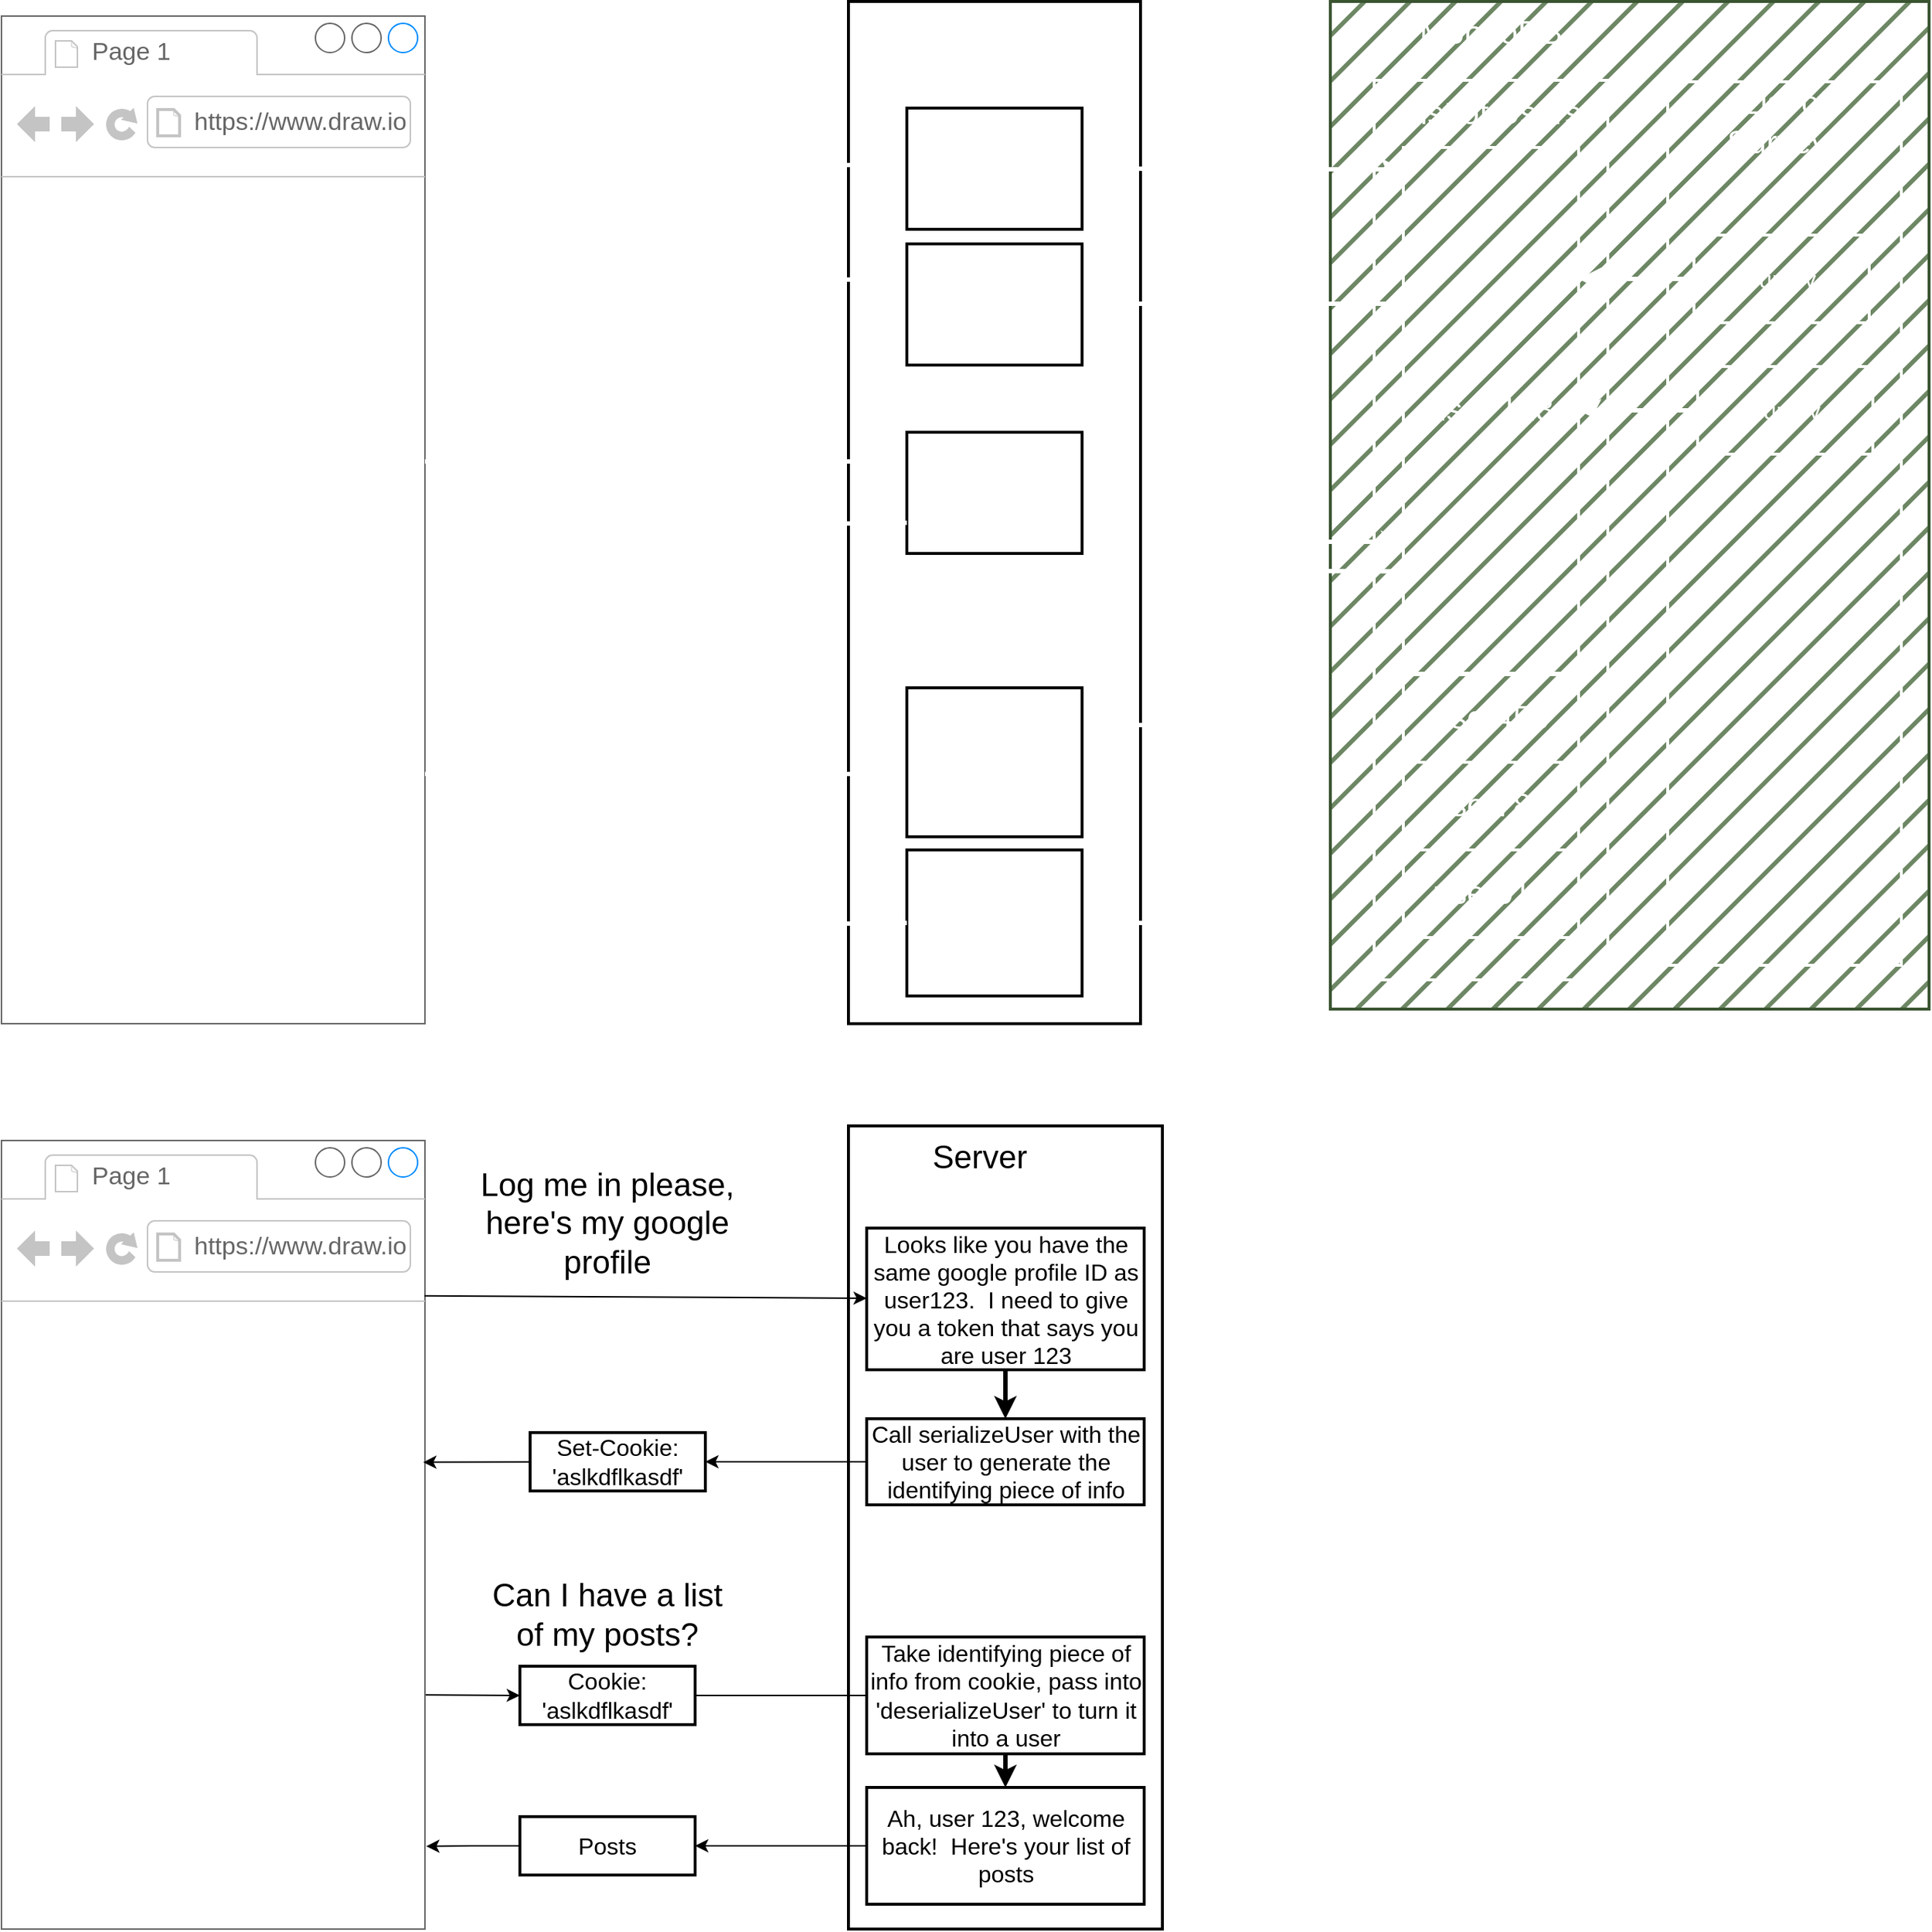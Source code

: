 <mxfile>
    <diagram id="04jFZDbdDH499fe-jz6K" name="Page-1">
        <mxGraphModel dx="1614" dy="792" grid="1" gridSize="10" guides="1" tooltips="1" connect="1" arrows="1" fold="1" page="1" pageScale="1" pageWidth="1169" pageHeight="827" math="0" shadow="0">
            <root>
                <mxCell id="0"/>
                <mxCell id="1" parent="0"/>
                <mxCell id="2" value="" style="rounded=0;whiteSpace=wrap;html=1;shadow=0;labelBackgroundColor=none;strokeColor=#3A5431;strokeWidth=2;fillColor=#6d8764;fontSize=22;fontColor=#ffffff;align=center;fillStyle=hatch;" parent="1" vertex="1">
                    <mxGeometry x="980" y="70" width="410" height="690" as="geometry"/>
                </mxCell>
                <mxCell id="3" value="" style="rounded=0;whiteSpace=wrap;html=1;shadow=0;labelBackgroundColor=none;strokeColor=#FFFFFF;strokeWidth=2;fillColor=none;fontSize=16;fontColor=#FFFFFF;align=center;" parent="1" vertex="1">
                    <mxGeometry x="1211" y="125" width="160" height="605" as="geometry"/>
                </mxCell>
                <mxCell id="4" value="List of Surveys" style="text;html=1;strokeColor=none;fillColor=none;align=center;verticalAlign=middle;whiteSpace=wrap;rounded=0;shadow=0;labelBackgroundColor=none;fontSize=22;fontColor=#FFFFFF;" parent="1" vertex="1">
                    <mxGeometry x="1229" y="143" width="125" height="20" as="geometry"/>
                </mxCell>
                <mxCell id="5" value="" style="rounded=0;whiteSpace=wrap;html=1;shadow=0;labelBackgroundColor=none;strokeColor=default;strokeWidth=2;fillColor=none;fontSize=22;fontColor=#FFFFFF;align=center;" parent="1" vertex="1">
                    <mxGeometry x="650" y="70" width="200" height="700" as="geometry"/>
                </mxCell>
                <mxCell id="6" value="" style="strokeWidth=1;shadow=0;dashed=0;align=center;html=1;shape=mxgraph.mockup.containers.browserWindow;rSize=0;fillColor=default;strokeColor=#666666;mainText=,;recursiveResize=0;rounded=0;labelBackgroundColor=none;fontSize=22;fontColor=#050505;" parent="1" vertex="1">
                    <mxGeometry x="70" y="80" width="290" height="690" as="geometry"/>
                </mxCell>
                <mxCell id="7" value="Page 1" style="strokeWidth=1;shadow=0;dashed=0;align=center;html=1;shape=mxgraph.mockup.containers.anchor;fontSize=17;fontColor=#666666;align=left;" parent="6" vertex="1">
                    <mxGeometry x="60" y="12" width="110" height="26" as="geometry"/>
                </mxCell>
                <mxCell id="8" value="https://www.draw.io" style="strokeWidth=1;shadow=0;dashed=0;align=center;html=1;shape=mxgraph.mockup.containers.anchor;rSize=0;fontSize=17;fontColor=#666666;align=left;" parent="6" vertex="1">
                    <mxGeometry x="130" y="60" width="250" height="26" as="geometry"/>
                </mxCell>
                <mxCell id="9" style="edgeStyle=orthogonalEdgeStyle;rounded=0;html=1;exitX=0;exitY=0.25;startArrow=classic;startFill=1;endArrow=none;endFill=0;jettySize=auto;orthogonalLoop=1;strokeColor=#FFFFFF;strokeWidth=3;fontSize=22;fontColor=#FFFFFF;" parent="1" edge="1">
                    <mxGeometry relative="1" as="geometry">
                        <mxPoint x="363" y="182" as="targetPoint"/>
                        <Array as="points">
                            <mxPoint x="363" y="182"/>
                        </Array>
                        <mxPoint x="690" y="182" as="sourcePoint"/>
                    </mxGeometry>
                </mxCell>
                <mxCell id="10" style="edgeStyle=orthogonalEdgeStyle;rounded=0;html=1;exitX=0;exitY=0.75;entryX=1;entryY=0.5;startArrow=none;startFill=0;endArrow=classic;endFill=1;jettySize=auto;orthogonalLoop=1;strokeColor=#FFFFFF;strokeWidth=3;fontSize=16;fontColor=#FFFFFF;" parent="1" target="15" edge="1">
                    <mxGeometry relative="1" as="geometry">
                        <mxPoint x="690" y="260" as="sourcePoint"/>
                    </mxGeometry>
                </mxCell>
                <mxCell id="11" value="Server" style="text;html=1;strokeColor=none;fillColor=none;align=center;verticalAlign=middle;whiteSpace=wrap;rounded=0;shadow=0;labelBackgroundColor=none;fontSize=22;fontColor=#FFFFFF;" parent="1" vertex="1">
                    <mxGeometry x="730" y="80" width="40" height="20" as="geometry"/>
                </mxCell>
                <mxCell id="12" value="Sign me up please. I just went to google, here's my profile" style="text;html=1;strokeColor=none;fillColor=none;align=center;verticalAlign=middle;whiteSpace=wrap;rounded=0;shadow=0;labelBackgroundColor=none;fontSize=22;fontColor=#FFFFFF;" parent="1" vertex="1">
                    <mxGeometry x="440" y="121" width="170" height="20" as="geometry"/>
                </mxCell>
                <mxCell id="13" value="Log me out please" style="text;html=1;strokeColor=none;fillColor=none;align=center;verticalAlign=middle;whiteSpace=wrap;rounded=0;shadow=0;labelBackgroundColor=none;fontSize=22;fontColor=#FFFFFF;" parent="1" vertex="1">
                    <mxGeometry x="445" y="345" width="170" height="20" as="geometry"/>
                </mxCell>
                <mxCell id="14" style="edgeStyle=orthogonalEdgeStyle;rounded=0;html=1;exitX=0;exitY=0.25;entryX=1.009;entryY=0.3;entryPerimeter=0;startArrow=none;startFill=0;endArrow=classic;endFill=1;jettySize=auto;orthogonalLoop=1;strokeColor=#FFFFFF;strokeWidth=3;fontSize=22;fontColor=#FFFFFF;" parent="1" source="15" edge="1">
                    <mxGeometry relative="1" as="geometry">
                        <mxPoint x="690" y="259" as="sourcePoint"/>
                        <mxPoint x="363" y="259" as="targetPoint"/>
                        <Array as="points">
                            <mxPoint x="480" y="259"/>
                        </Array>
                    </mxGeometry>
                </mxCell>
                <mxCell id="15" value="Set-Cookie: 'aslkdflkasdf'" style="rounded=0;whiteSpace=wrap;html=1;shadow=0;labelBackgroundColor=none;strokeColor=#FFFFFF;strokeWidth=2;fillColor=none;fontSize=16;fontColor=#FFFFFF;align=center;" parent="1" vertex="1">
                    <mxGeometry x="480" y="240" width="120" height="40" as="geometry"/>
                </mxCell>
                <mxCell id="16" value="MongoDB" style="text;html=1;strokeColor=none;fillColor=none;align=center;verticalAlign=middle;whiteSpace=wrap;rounded=0;shadow=0;labelBackgroundColor=none;fontSize=22;fontColor=#FFFFFF;" parent="1" vertex="1">
                    <mxGeometry x="1070" y="82" width="40" height="20" as="geometry"/>
                </mxCell>
                <mxCell id="17" value="" style="rounded=0;whiteSpace=wrap;html=1;shadow=0;labelBackgroundColor=none;strokeColor=#FFFFFF;strokeWidth=2;fillColor=none;fontSize=16;fontColor=#FFFFFF;align=center;" parent="1" vertex="1">
                    <mxGeometry x="1010" y="124" width="160" height="616" as="geometry"/>
                </mxCell>
                <mxCell id="18" value="List of Users" style="text;html=1;strokeColor=none;fillColor=none;align=center;verticalAlign=middle;whiteSpace=wrap;rounded=0;shadow=0;labelBackgroundColor=none;fontSize=22;fontColor=#FFFFFF;" parent="1" vertex="1">
                    <mxGeometry x="1028" y="137" width="125" height="20" as="geometry"/>
                </mxCell>
                <mxCell id="19" style="edgeStyle=orthogonalEdgeStyle;rounded=0;html=1;exitX=0.017;exitY=0.545;entryX=1;entryY=0.5;startArrow=none;startFill=0;endArrow=classic;endFill=1;jettySize=auto;orthogonalLoop=1;strokeColor=#FFFFFF;strokeWidth=3;fontSize=16;fontColor=#FFFFFF;exitPerimeter=0;" parent="1" edge="1">
                    <mxGeometry relative="1" as="geometry">
                        <mxPoint x="1032" y="278" as="sourcePoint"/>
                        <mxPoint x="810" y="277" as="targetPoint"/>
                        <Array as="points">
                            <mxPoint x="1032" y="277"/>
                        </Array>
                    </mxGeometry>
                </mxCell>
                <mxCell id="20" style="edgeStyle=orthogonalEdgeStyle;rounded=0;html=1;exitX=0.009;exitY=0.806;entryX=1;entryY=0.5;startArrow=none;startFill=0;endArrow=classic;endFill=1;jettySize=auto;orthogonalLoop=1;strokeColor=#FFFFFF;strokeWidth=3;fontSize=16;fontColor=#FFFFFF;exitDx=0;exitDy=0;exitPerimeter=0;" parent="1" source="21" target="41" edge="1">
                    <mxGeometry relative="1" as="geometry">
                        <Array as="points">
                            <mxPoint x="1030" y="460"/>
                            <mxPoint x="940" y="460"/>
                            <mxPoint x="940" y="701"/>
                        </Array>
                    </mxGeometry>
                </mxCell>
                <mxCell id="21" value="user 123" style="rounded=0;whiteSpace=wrap;html=1;shadow=0;labelBackgroundColor=none;strokeColor=#FFFFFF;strokeWidth=2;fillColor=none;fontSize=22;fontColor=#FFFFFF;align=center;" parent="1" vertex="1">
                    <mxGeometry x="1030" y="170" width="120" height="360" as="geometry"/>
                </mxCell>
                <mxCell id="22" value="user456" style="rounded=0;whiteSpace=wrap;html=1;shadow=0;labelBackgroundColor=none;strokeColor=#FFFFFF;strokeWidth=2;fillColor=none;fontSize=22;fontColor=#FFFFFF;align=center;" parent="1" vertex="1">
                    <mxGeometry x="1030" y="531" width="120" height="60" as="geometry"/>
                </mxCell>
                <mxCell id="23" value="user789" style="rounded=0;whiteSpace=wrap;html=1;shadow=0;labelBackgroundColor=none;strokeColor=#FFFFFF;strokeWidth=2;fillColor=none;fontSize=22;fontColor=#FFFFFF;align=center;" parent="1" vertex="1">
                    <mxGeometry x="1030" y="591" width="120" height="60" as="geometry"/>
                </mxCell>
                <mxCell id="24" value="user012" style="rounded=0;whiteSpace=wrap;html=1;shadow=0;labelBackgroundColor=none;strokeColor=#FFFFFF;strokeWidth=2;fillColor=none;fontSize=22;fontColor=#FFFFFF;align=center;" parent="1" vertex="1">
                    <mxGeometry x="1030" y="651" width="120" height="60" as="geometry"/>
                </mxCell>
                <mxCell id="25" style="edgeStyle=orthogonalEdgeStyle;rounded=0;html=1;exitX=1;exitY=0.5;startArrow=none;startFill=0;endArrow=classic;endFill=1;jettySize=auto;orthogonalLoop=1;strokeColor=#FFFFFF;strokeWidth=3;fontSize=16;fontColor=#FFFFFF;" parent="1" source="26" edge="1">
                    <mxGeometry relative="1" as="geometry">
                        <mxPoint x="1030" y="185" as="targetPoint"/>
                        <Array as="points">
                            <mxPoint x="1030" y="185"/>
                        </Array>
                    </mxGeometry>
                </mxCell>
                <mxCell id="26" value="Oh look, a new user. &amp;nbsp;I'll create a record of you in the database." style="rounded=0;whiteSpace=wrap;html=1;shadow=0;labelBackgroundColor=none;strokeColor=default;strokeWidth=2;fillColor=none;fontSize=16;fontColor=#FFFFFF;align=center;" parent="1" vertex="1">
                    <mxGeometry x="690" y="143" width="120" height="83" as="geometry"/>
                </mxCell>
                <mxCell id="27" value="Here's a cookie, it says that you're user 123" style="rounded=0;whiteSpace=wrap;html=1;shadow=0;labelBackgroundColor=none;strokeColor=default;strokeWidth=2;fillColor=none;fontSize=16;fontColor=#FFFFFF;align=center;" parent="1" vertex="1">
                    <mxGeometry x="690" y="236" width="120" height="83" as="geometry"/>
                </mxCell>
                <mxCell id="28" style="edgeStyle=orthogonalEdgeStyle;rounded=0;html=1;exitX=0;exitY=0.25;startArrow=classic;startFill=1;endArrow=none;endFill=0;jettySize=auto;orthogonalLoop=1;strokeColor=#FFFFFF;strokeWidth=3;fontSize=22;fontColor=#FFFFFF;" parent="1" edge="1">
                    <mxGeometry relative="1" as="geometry">
                        <mxPoint x="360" y="385" as="targetPoint"/>
                        <Array as="points">
                            <mxPoint x="360" y="385"/>
                        </Array>
                        <mxPoint x="687" y="385" as="sourcePoint"/>
                    </mxGeometry>
                </mxCell>
                <mxCell id="29" value="Sure, I'll unset your cookie" style="rounded=0;whiteSpace=wrap;html=1;shadow=0;labelBackgroundColor=none;strokeColor=default;strokeWidth=2;fillColor=none;fontSize=16;fontColor=#FFFFFF;align=center;" parent="1" vertex="1">
                    <mxGeometry x="690" y="365" width="120" height="83" as="geometry"/>
                </mxCell>
                <mxCell id="30" style="edgeStyle=orthogonalEdgeStyle;rounded=0;html=1;exitX=0;exitY=0.75;entryX=1;entryY=0.5;startArrow=none;startFill=0;endArrow=classic;endFill=1;jettySize=auto;orthogonalLoop=1;strokeColor=#FFFFFF;strokeWidth=3;fontSize=16;fontColor=#FFFFFF;" parent="1" target="32" edge="1">
                    <mxGeometry relative="1" as="geometry">
                        <mxPoint x="690" y="427" as="sourcePoint"/>
                    </mxGeometry>
                </mxCell>
                <mxCell id="31" style="edgeStyle=orthogonalEdgeStyle;rounded=0;html=1;exitX=0;exitY=0.25;entryX=1.009;entryY=0.3;entryPerimeter=0;startArrow=none;startFill=0;endArrow=classic;endFill=1;jettySize=auto;orthogonalLoop=1;strokeColor=#FFFFFF;strokeWidth=3;fontSize=22;fontColor=#FFFFFF;" parent="1" source="32" edge="1">
                    <mxGeometry relative="1" as="geometry">
                        <mxPoint x="690" y="426" as="sourcePoint"/>
                        <mxPoint x="363" y="426" as="targetPoint"/>
                        <Array as="points">
                            <mxPoint x="480" y="426"/>
                        </Array>
                    </mxGeometry>
                </mxCell>
                <mxCell id="32" value="Set-Cookie: &quot;&quot;" style="rounded=0;whiteSpace=wrap;html=1;shadow=0;labelBackgroundColor=none;strokeColor=#FFFFFF;strokeWidth=2;fillColor=none;fontSize=16;fontColor=#FFFFFF;align=center;" parent="1" vertex="1">
                    <mxGeometry x="480" y="407" width="120" height="40" as="geometry"/>
                </mxCell>
                <mxCell id="33" style="edgeStyle=orthogonalEdgeStyle;rounded=0;html=1;exitX=0;exitY=0.25;startArrow=classic;startFill=1;endArrow=none;endFill=0;jettySize=auto;orthogonalLoop=1;strokeColor=#FFFFFF;strokeWidth=3;fontSize=22;fontColor=#FFFFFF;" parent="1" edge="1">
                    <mxGeometry relative="1" as="geometry">
                        <mxPoint x="360" y="599" as="targetPoint"/>
                        <Array as="points">
                            <mxPoint x="360" y="599"/>
                        </Array>
                        <mxPoint x="687" y="599" as="sourcePoint"/>
                    </mxGeometry>
                </mxCell>
                <mxCell id="34" value="Sign me up please. I just went to google, here's my profile" style="text;html=1;strokeColor=none;fillColor=none;align=center;verticalAlign=middle;whiteSpace=wrap;rounded=0;shadow=0;labelBackgroundColor=none;fontSize=22;fontColor=#FFFFFF;" parent="1" vertex="1">
                    <mxGeometry x="430" y="538" width="170" height="20" as="geometry"/>
                </mxCell>
                <mxCell id="35" style="edgeStyle=orthogonalEdgeStyle;rounded=0;html=1;exitX=1;exitY=0.25;entryX=0;entryY=0.75;startArrow=none;startFill=0;endArrow=classic;endFill=1;jettySize=auto;orthogonalLoop=1;strokeColor=#FFFFFF;strokeWidth=3;fontSize=16;fontColor=#FFFFFF;" parent="1" source="36" target="21" edge="1">
                    <mxGeometry relative="1" as="geometry">
                        <Array as="points">
                            <mxPoint x="920" y="566"/>
                            <mxPoint x="920" y="440"/>
                        </Array>
                    </mxGeometry>
                </mxCell>
                <mxCell id="36" value="Ok, but let me see if I have already made a user record for you" style="rounded=0;whiteSpace=wrap;html=1;shadow=0;labelBackgroundColor=none;strokeColor=default;strokeWidth=2;fillColor=none;fontSize=16;fontColor=#FFFFFF;align=center;" parent="1" vertex="1">
                    <mxGeometry x="690" y="540" width="120" height="102" as="geometry"/>
                </mxCell>
                <mxCell id="37" style="edgeStyle=orthogonalEdgeStyle;rounded=0;html=1;exitX=0;exitY=0.5;entryX=1;entryY=0.25;startArrow=none;startFill=0;endArrow=classic;endFill=1;jettySize=auto;orthogonalLoop=1;strokeColor=#FFFFFF;strokeWidth=3;fontSize=16;fontColor=#FFFFFF;" parent="1" source="38" target="21" edge="1">
                    <mxGeometry relative="1" as="geometry"/>
                </mxCell>
                <mxCell id="38" value="survey" style="rounded=0;whiteSpace=wrap;html=1;shadow=0;labelBackgroundColor=none;strokeColor=#FFFFFF;strokeWidth=2;fillColor=none;fontSize=16;fontColor=#FFFFFF;align=center;" parent="1" vertex="1">
                    <mxGeometry x="1229" y="230" width="120" height="60" as="geometry"/>
                </mxCell>
                <mxCell id="39" style="edgeStyle=orthogonalEdgeStyle;rounded=0;html=1;exitX=0;exitY=0.5;entryX=1;entryY=0.5;startArrow=none;startFill=0;endArrow=classic;endFill=1;jettySize=auto;orthogonalLoop=1;strokeColor=#FFFFFF;strokeWidth=3;fontSize=16;fontColor=#FFFFFF;" parent="1" source="40" target="21" edge="1">
                    <mxGeometry relative="1" as="geometry"/>
                </mxCell>
                <mxCell id="40" value="survey" style="rounded=0;whiteSpace=wrap;html=1;shadow=0;labelBackgroundColor=none;strokeColor=#FFFFFF;strokeWidth=2;fillColor=none;fontSize=16;fontColor=#FFFFFF;align=center;" parent="1" vertex="1">
                    <mxGeometry x="1231.5" y="320" width="120" height="60" as="geometry"/>
                </mxCell>
                <mxCell id="41" value="Oh look, you have been here! &amp;nbsp;Great, you are still user 123&amp;nbsp;" style="rounded=0;whiteSpace=wrap;html=1;shadow=0;labelBackgroundColor=none;strokeColor=default;strokeWidth=2;fillColor=none;fontSize=16;fontColor=#FFFFFF;align=center;verticalAlign=middle;" parent="1" vertex="1">
                    <mxGeometry x="690" y="651" width="120" height="100" as="geometry"/>
                </mxCell>
                <mxCell id="42" style="edgeStyle=orthogonalEdgeStyle;rounded=0;html=1;exitX=0;exitY=0.75;entryX=1;entryY=0.5;startArrow=none;startFill=0;endArrow=classic;endFill=1;jettySize=auto;orthogonalLoop=1;strokeColor=#FFFFFF;strokeWidth=3;fontSize=16;fontColor=#FFFFFF;" parent="1" target="44" edge="1">
                    <mxGeometry relative="1" as="geometry">
                        <mxPoint x="690" y="701" as="sourcePoint"/>
                    </mxGeometry>
                </mxCell>
                <mxCell id="43" style="edgeStyle=orthogonalEdgeStyle;rounded=0;html=1;exitX=0;exitY=0.25;entryX=1.009;entryY=0.3;entryPerimeter=0;startArrow=none;startFill=0;endArrow=classic;endFill=1;jettySize=auto;orthogonalLoop=1;strokeColor=#FFFFFF;strokeWidth=3;fontSize=22;fontColor=#FFFFFF;" parent="1" source="44" edge="1">
                    <mxGeometry relative="1" as="geometry">
                        <mxPoint x="690" y="700" as="sourcePoint"/>
                        <mxPoint x="363" y="700" as="targetPoint"/>
                        <Array as="points">
                            <mxPoint x="480" y="700"/>
                        </Array>
                    </mxGeometry>
                </mxCell>
                <mxCell id="44" value="Set-Cookie: 'aslkdflkasdf'" style="rounded=0;whiteSpace=wrap;html=1;shadow=0;labelBackgroundColor=none;strokeColor=#FFFFFF;strokeWidth=2;fillColor=none;fontSize=16;fontColor=#FFFFFF;align=center;" parent="1" vertex="1">
                    <mxGeometry x="480" y="681" width="120" height="40" as="geometry"/>
                </mxCell>
                <mxCell id="45" style="edgeStyle=orthogonalEdgeStyle;rounded=0;html=1;exitX=0.75;exitY=0;entryX=0.75;entryY=0;startArrow=none;startFill=0;endArrow=classic;endFill=1;jettySize=auto;orthogonalLoop=1;strokeColor=default;strokeWidth=3;fontSize=16;fontColor=#FFFFFF;" parent="1" source="11" target="11" edge="1">
                    <mxGeometry relative="1" as="geometry"/>
                </mxCell>
                <mxCell id="46" value="" style="rounded=0;whiteSpace=wrap;html=1;shadow=0;labelBackgroundColor=none;strokeColor=default;strokeWidth=2;fillColor=none;fontSize=22;fontColor=default;align=center;" vertex="1" parent="1">
                    <mxGeometry x="650" y="840" width="215" height="550" as="geometry"/>
                </mxCell>
                <mxCell id="70" style="edgeStyle=none;html=1;entryX=0;entryY=0.5;entryDx=0;entryDy=0;strokeColor=default;fontColor=default;exitX=1.001;exitY=0.703;exitDx=0;exitDy=0;exitPerimeter=0;" edge="1" parent="1" source="47" target="62">
                    <mxGeometry relative="1" as="geometry"/>
                </mxCell>
                <mxCell id="47" value="" style="strokeWidth=1;shadow=0;dashed=0;align=center;html=1;shape=mxgraph.mockup.containers.browserWindow;rSize=0;fillColor=default;strokeColor=none;mainText=,;recursiveResize=0;rounded=0;labelBackgroundColor=none;fontSize=22;fontColor=#050505;" vertex="1" parent="1">
                    <mxGeometry x="70" y="850" width="290" height="540" as="geometry"/>
                </mxCell>
                <mxCell id="48" value="Page 1" style="strokeWidth=1;shadow=0;dashed=0;align=center;html=1;shape=mxgraph.mockup.containers.anchor;fontSize=17;fontColor=#666666;align=left;" vertex="1" parent="47">
                    <mxGeometry x="60" y="12" width="110" height="26" as="geometry"/>
                </mxCell>
                <mxCell id="49" value="https://www.draw.io" style="strokeWidth=1;shadow=0;dashed=0;align=center;html=1;shape=mxgraph.mockup.containers.anchor;rSize=0;fontSize=17;fontColor=#666666;align=left;" vertex="1" parent="47">
                    <mxGeometry x="130" y="60" width="250" height="26" as="geometry"/>
                </mxCell>
                <mxCell id="50" style="edgeStyle=orthogonalEdgeStyle;rounded=0;html=1;exitX=0;exitY=0.5;entryX=1;entryY=0.5;startArrow=none;startFill=0;endArrow=classic;endFill=1;jettySize=auto;orthogonalLoop=1;strokeColor=default;strokeWidth=1;fontSize=16;fontColor=default;exitDx=0;exitDy=0;" edge="1" parent="1" target="60" source="65">
                    <mxGeometry relative="1" as="geometry">
                        <mxPoint x="642" y="1070" as="sourcePoint"/>
                    </mxGeometry>
                </mxCell>
                <mxCell id="52" style="edgeStyle=orthogonalEdgeStyle;rounded=0;html=1;exitX=0.5;exitY=1;entryX=0.5;entryY=0;startArrow=none;startFill=0;endArrow=classic;endFill=1;jettySize=auto;orthogonalLoop=1;strokeColor=default;strokeWidth=3;fontSize=12;fontColor=default;" edge="1" parent="1" source="53" target="65">
                    <mxGeometry relative="1" as="geometry"/>
                </mxCell>
                <mxCell id="72" style="edgeStyle=none;html=1;strokeColor=default;strokeWidth=1;fontColor=default;entryX=0.999;entryY=0.197;entryDx=0;entryDy=0;entryPerimeter=0;endArrow=none;endFill=0;startArrow=classic;startFill=1;" edge="1" parent="1" source="53" target="47">
                    <mxGeometry relative="1" as="geometry"/>
                </mxCell>
                <mxCell id="53" value="Looks like you have the same google profile ID as user123. &amp;nbsp;I need to give you a token that says you are user 123" style="rounded=0;whiteSpace=wrap;html=1;shadow=0;labelBackgroundColor=none;strokeColor=default;strokeWidth=2;fillColor=none;fontSize=16;fontColor=default;align=center;" vertex="1" parent="1">
                    <mxGeometry x="662.5" y="910" width="190" height="97" as="geometry"/>
                </mxCell>
                <mxCell id="54" value="Server" style="text;html=1;strokeColor=none;fillColor=none;align=center;verticalAlign=middle;whiteSpace=wrap;rounded=0;shadow=0;labelBackgroundColor=none;fontSize=22;fontColor=default;" vertex="1" parent="1">
                    <mxGeometry x="720" y="852" width="40" height="20" as="geometry"/>
                </mxCell>
                <mxCell id="55" style="edgeStyle=orthogonalEdgeStyle;rounded=0;html=1;exitX=0;exitY=0.5;entryX=1;entryY=0.5;startArrow=none;startFill=0;endArrow=classic;endFill=1;jettySize=auto;orthogonalLoop=1;strokeColor=default;strokeWidth=1;fontSize=16;fontColor=default;exitDx=0;exitDy=0;" edge="1" parent="1" target="64" source="68">
                    <mxGeometry relative="1" as="geometry">
                        <mxPoint x="645" y="1333" as="sourcePoint"/>
                    </mxGeometry>
                </mxCell>
                <mxCell id="56" value="Log me in please, here's my google profile" style="text;html=1;strokeColor=none;fillColor=none;align=center;verticalAlign=middle;whiteSpace=wrap;rounded=0;shadow=0;labelBackgroundColor=none;fontSize=22;fontColor=default;" vertex="1" parent="1">
                    <mxGeometry x="380" y="890" width="210" height="34" as="geometry"/>
                </mxCell>
                <mxCell id="57" value="Can I have a list of my posts?" style="text;html=1;strokeColor=none;fillColor=none;align=center;verticalAlign=middle;whiteSpace=wrap;rounded=0;shadow=0;labelBackgroundColor=none;fontSize=22;fontColor=default;" vertex="1" parent="1">
                    <mxGeometry x="400" y="1165" width="170" height="20" as="geometry"/>
                </mxCell>
                <mxCell id="71" style="edgeStyle=none;html=1;strokeColor=default;fontColor=default;entryX=0.996;entryY=0.408;entryDx=0;entryDy=0;entryPerimeter=0;" edge="1" parent="1" source="60" target="47">
                    <mxGeometry relative="1" as="geometry"/>
                </mxCell>
                <mxCell id="60" value="Set-Cookie: 'aslkdflkasdf'" style="rounded=0;whiteSpace=wrap;html=1;shadow=0;labelBackgroundColor=none;strokeColor=default;strokeWidth=2;fillColor=none;fontSize=16;fontColor=default;align=center;" vertex="1" parent="1">
                    <mxGeometry x="432" y="1050" width="120" height="40" as="geometry"/>
                </mxCell>
                <mxCell id="61" style="edgeStyle=orthogonalEdgeStyle;rounded=0;html=1;exitX=1;exitY=0.5;entryX=0;entryY=0.5;startArrow=none;startFill=0;endArrow=none;endFill=0;jettySize=auto;orthogonalLoop=1;strokeColor=default;strokeWidth=1;fontSize=16;fontColor=default;entryDx=0;entryDy=0;" edge="1" parent="1" source="62" target="67">
                    <mxGeometry relative="1" as="geometry">
                        <mxPoint x="645" y="1230" as="targetPoint"/>
                    </mxGeometry>
                </mxCell>
                <mxCell id="62" value="Cookie: 'aslkdflkasdf'" style="rounded=0;whiteSpace=wrap;html=1;shadow=0;labelBackgroundColor=none;strokeColor=default;strokeWidth=2;fillColor=none;fontSize=16;fontColor=default;align=center;" vertex="1" parent="1">
                    <mxGeometry x="425" y="1210" width="120" height="40" as="geometry"/>
                </mxCell>
                <mxCell id="63" style="edgeStyle=orthogonalEdgeStyle;rounded=0;html=1;exitX=0;exitY=0.5;entryX=1.003;entryY=0.895;entryPerimeter=0;startArrow=none;startFill=0;endArrow=classic;endFill=1;jettySize=auto;orthogonalLoop=1;strokeColor=default;strokeWidth=1;fontSize=16;fontColor=default;entryDx=0;entryDy=0;" edge="1" parent="1" source="64" target="47">
                    <mxGeometry relative="1" as="geometry">
                        <mxPoint x="403" y="1333" as="targetPoint"/>
                    </mxGeometry>
                </mxCell>
                <mxCell id="64" value="Posts" style="rounded=0;whiteSpace=wrap;html=1;shadow=0;labelBackgroundColor=none;strokeColor=default;strokeWidth=2;fillColor=none;fontSize=16;fontColor=default;align=center;" vertex="1" parent="1">
                    <mxGeometry x="425" y="1313" width="120" height="40" as="geometry"/>
                </mxCell>
                <mxCell id="65" value="Call serializeUser with the user to generate the identifying piece of info" style="rounded=0;whiteSpace=wrap;html=1;shadow=0;labelBackgroundColor=none;strokeColor=default;strokeWidth=2;fillColor=none;fontSize=16;fontColor=default;align=center;" vertex="1" parent="1">
                    <mxGeometry x="662.5" y="1040.5" width="190" height="59" as="geometry"/>
                </mxCell>
                <mxCell id="66" style="edgeStyle=orthogonalEdgeStyle;rounded=0;html=1;exitX=0.5;exitY=1;entryX=0.5;entryY=0;startArrow=none;startFill=0;endArrow=classic;endFill=1;jettySize=auto;orthogonalLoop=1;strokeColor=default;strokeWidth=3;fontSize=12;fontColor=default;" edge="1" parent="1" source="67" target="68">
                    <mxGeometry relative="1" as="geometry"/>
                </mxCell>
                <mxCell id="67" value="Take identifying piece of info from cookie, pass into 'deserializeUser' to turn it into a user" style="rounded=0;whiteSpace=wrap;html=1;shadow=0;labelBackgroundColor=none;strokeColor=default;strokeWidth=2;fillColor=none;fontSize=16;fontColor=default;align=center;" vertex="1" parent="1">
                    <mxGeometry x="662.5" y="1190" width="190" height="80" as="geometry"/>
                </mxCell>
                <mxCell id="68" value="Ah, user 123, welcome back! &amp;nbsp;Here's your list of posts" style="rounded=0;whiteSpace=wrap;html=1;shadow=0;labelBackgroundColor=none;strokeColor=default;strokeWidth=2;fillColor=none;fontSize=16;fontColor=default;align=center;" vertex="1" parent="1">
                    <mxGeometry x="662.5" y="1293" width="190" height="80" as="geometry"/>
                </mxCell>
            </root>
        </mxGraphModel>
    </diagram>
</mxfile>